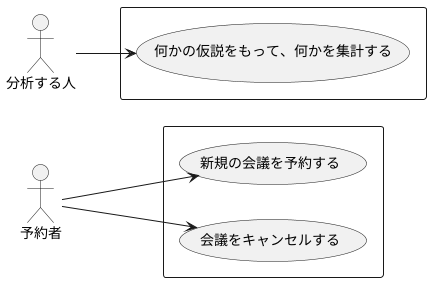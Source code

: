 @startuml
left to right direction

actor 予約者 as a1
actor 分析する人 as a2

rectangle {
    a1 --> (新規の会議を予約する)
    a1 --> (会議をキャンセルする)
}

rectangle {
    a2 --> (何かの仮説をもって、何かを集計する)
}

@enduml
